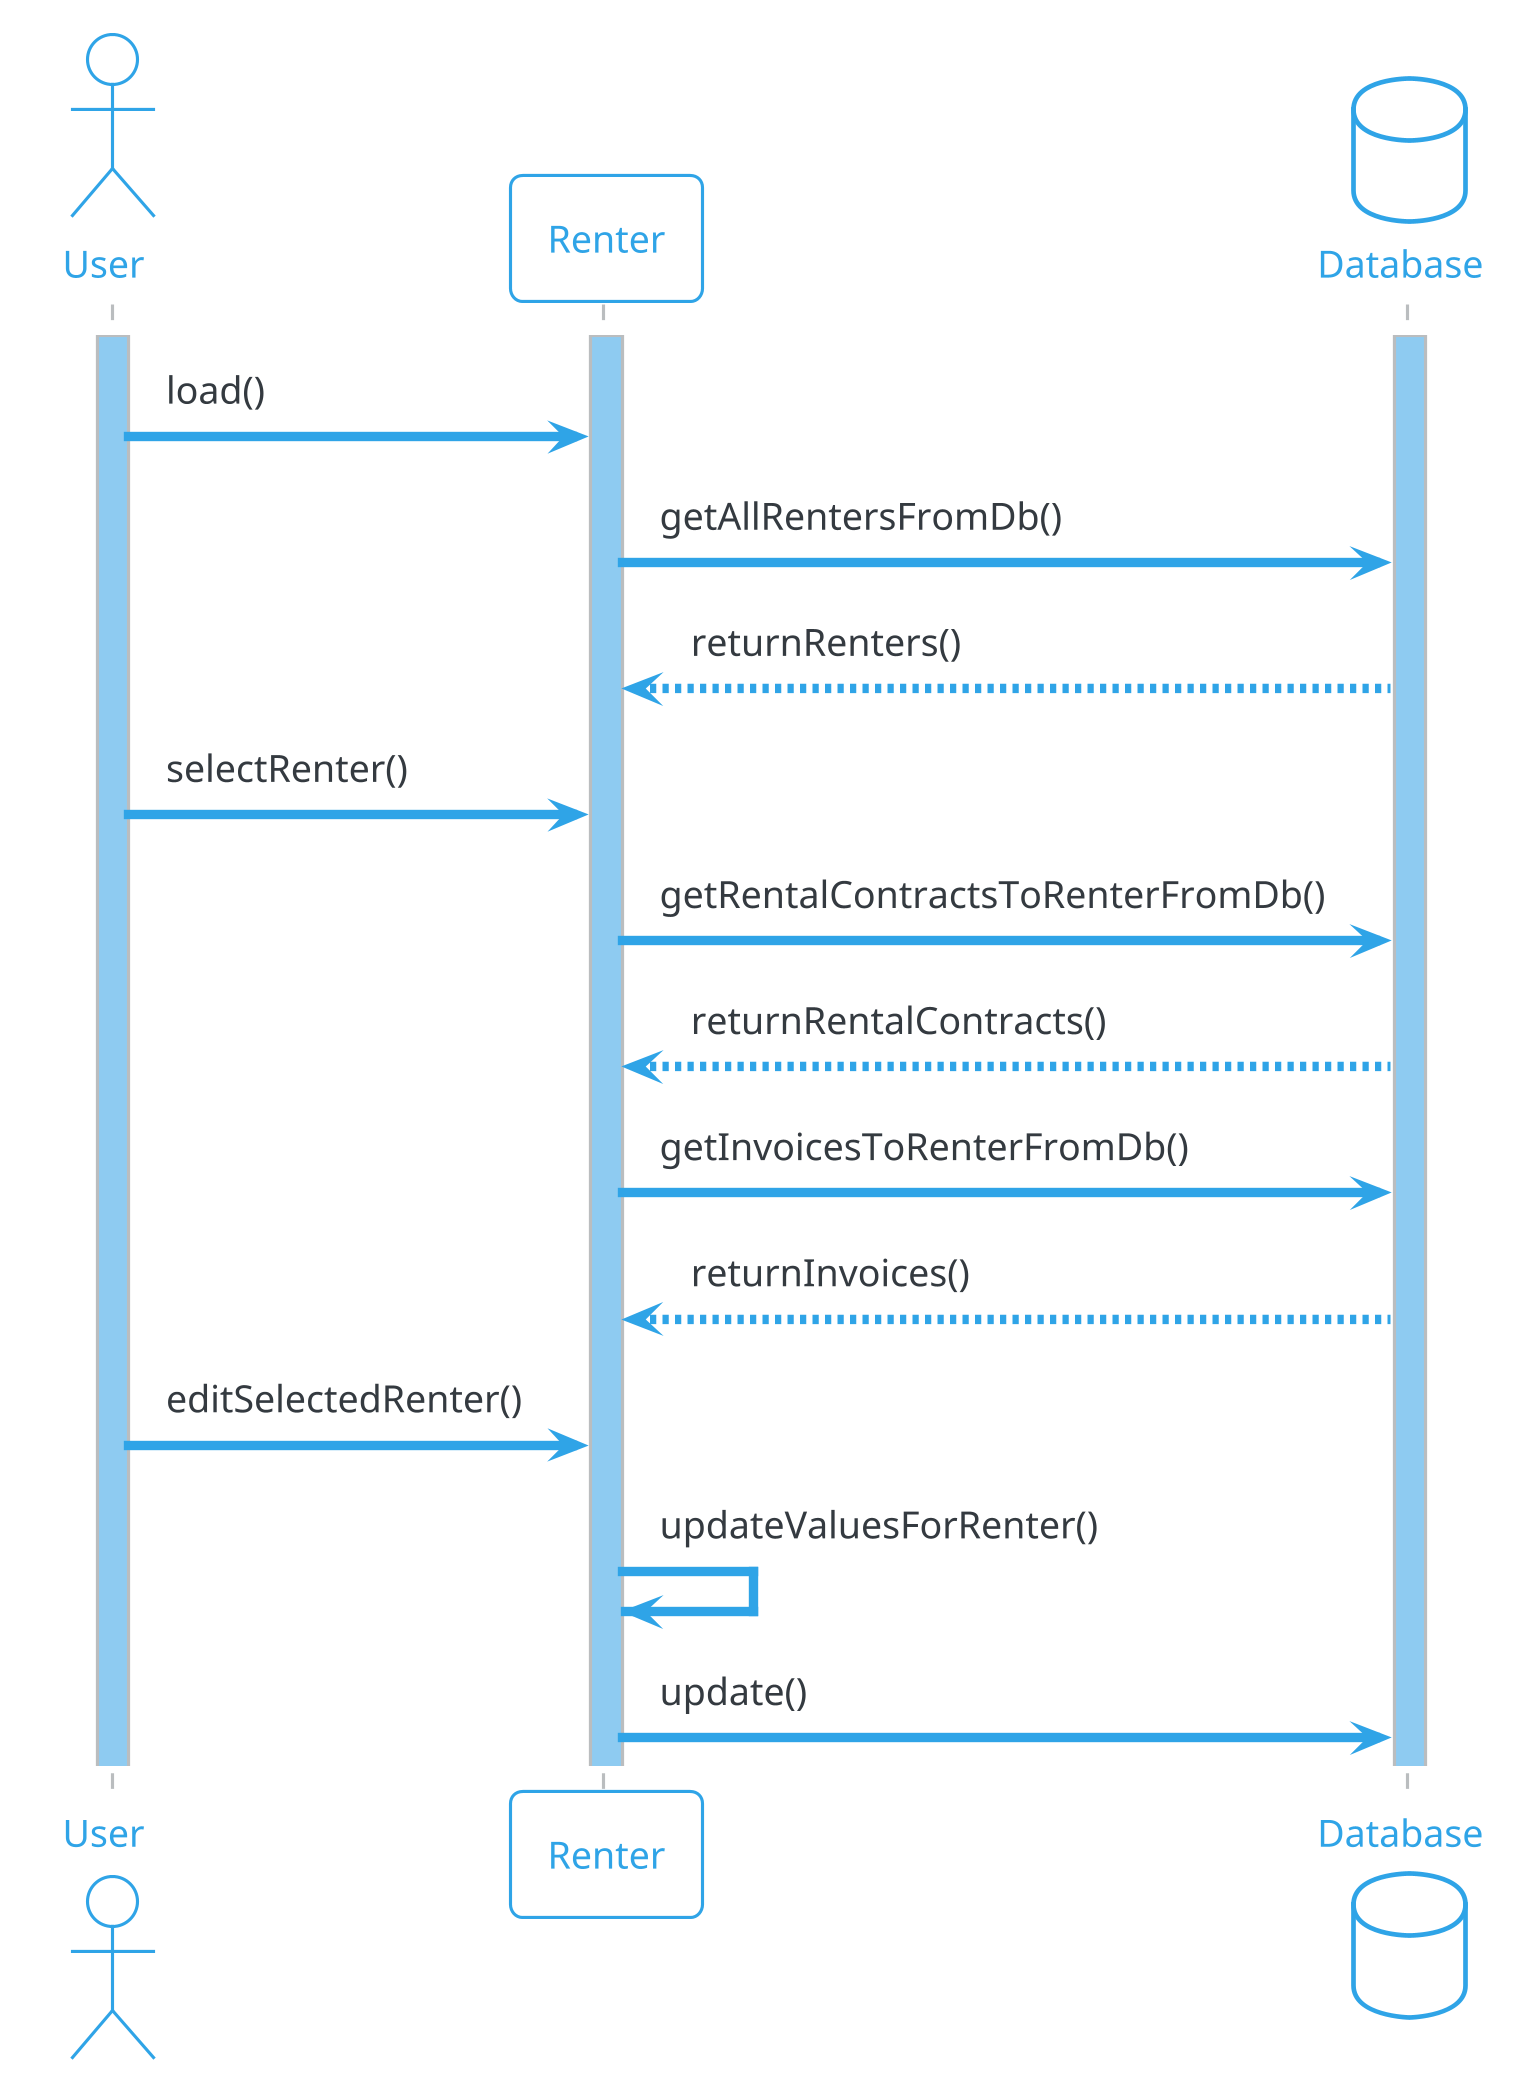 @startuml mieterAnsehen
!theme cerulean-outline

skinparam sequence {
LifeLineBackgroundColor #8ECBF1
ParticipantPadding 2
}
skinparam dpi 300

actor User as user
activate user
participant Renter as renter
database Database as db
activate db
activate renter
user -> renter : load()
renter -> db : getAllRentersFromDb()
db --> renter : returnRenters()
user -> renter : selectRenter()

renter -> db : getRentalContractsToRenterFromDb()
db --> renter : returnRentalContracts()
renter -> db : getInvoicesToRenterFromDb()
db --> renter : returnInvoices()

user -> renter : editSelectedRenter()
renter ->renter : updateValuesForRenter()  
renter ->db : update()
@enduml